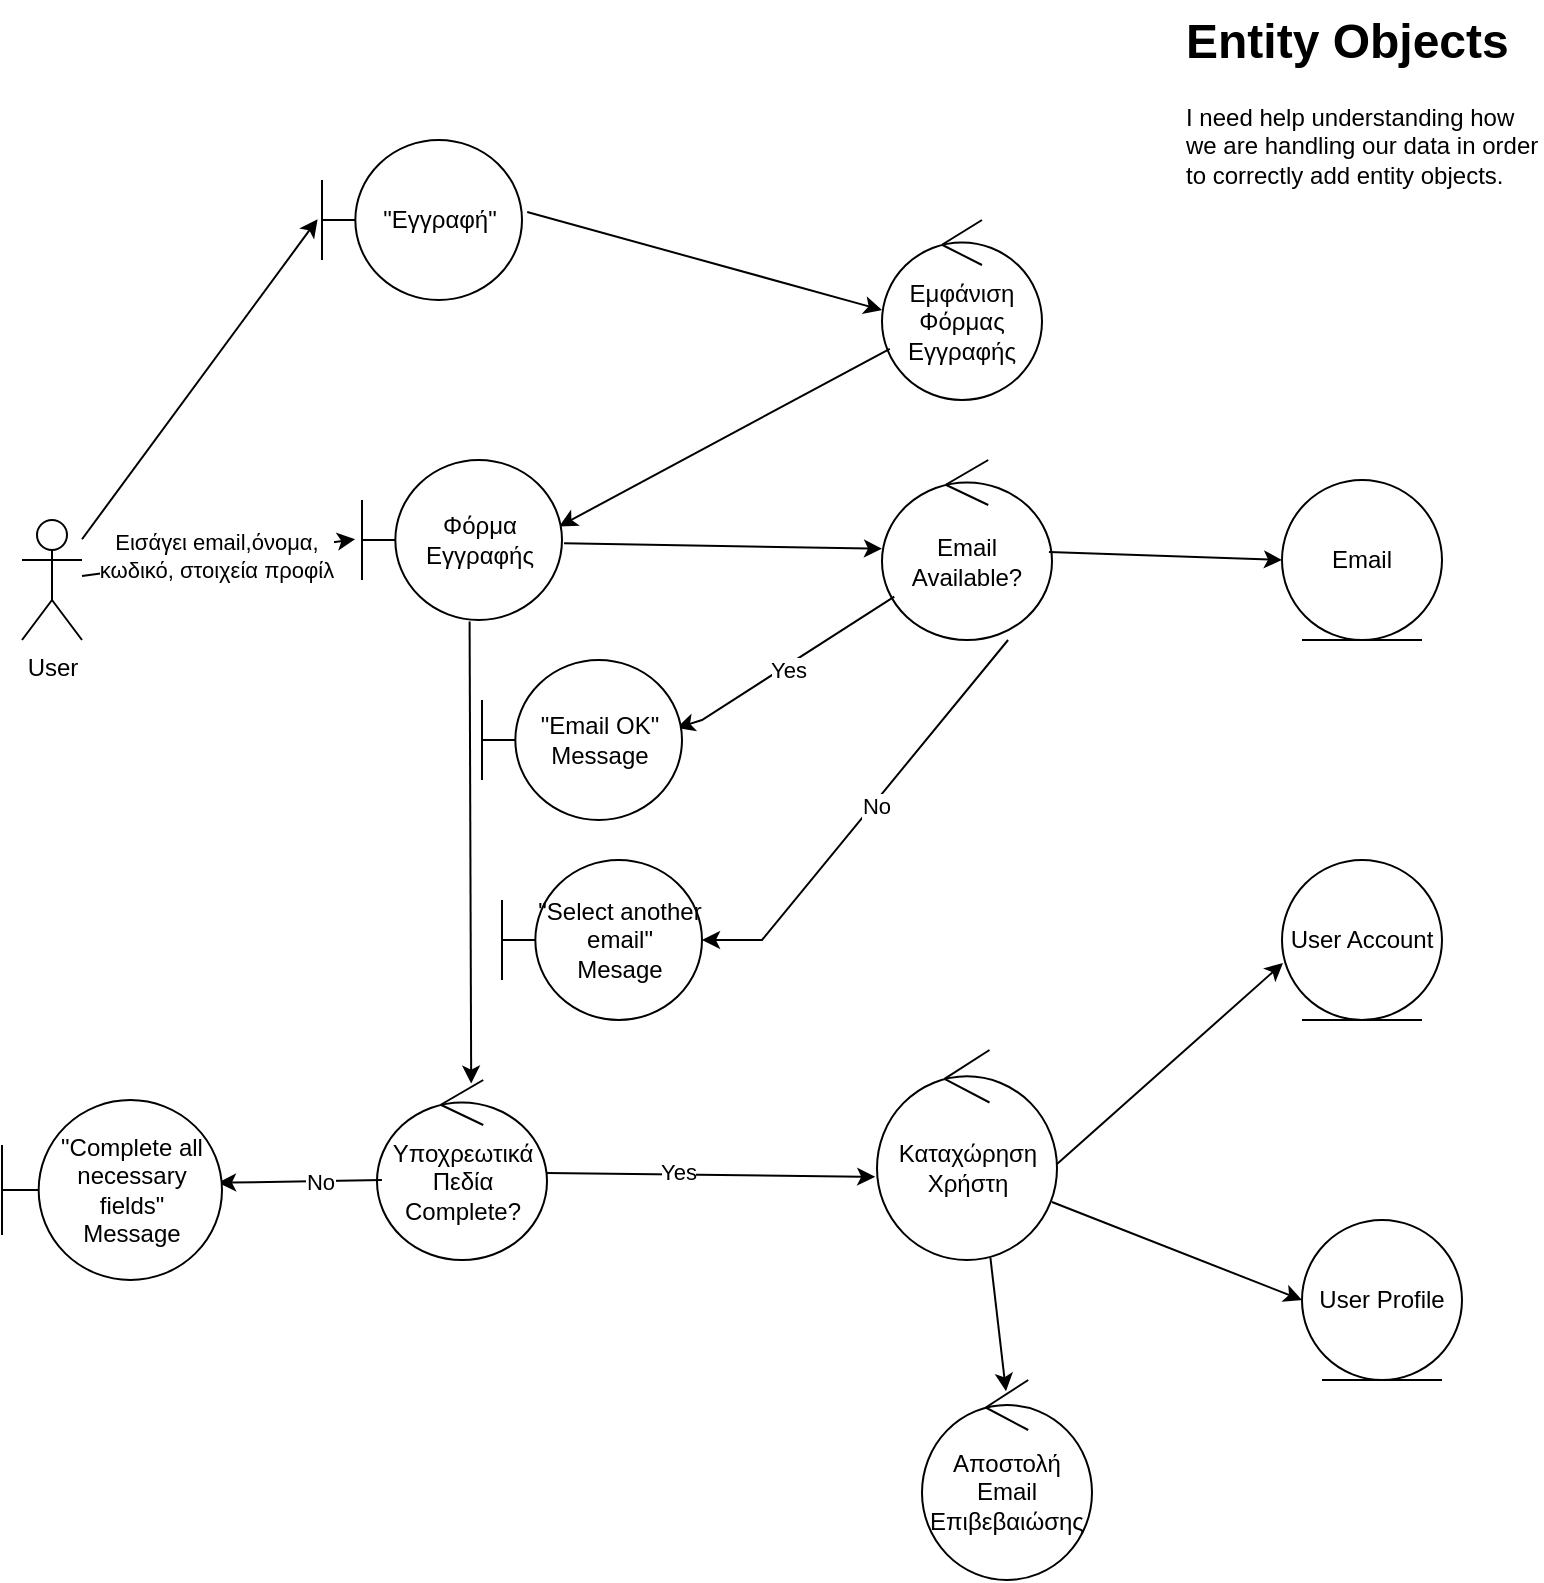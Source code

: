 <mxfile version="26.2.15">
  <diagram name="Page-1" id="YamRjd7C2qqK7Gs5wqMQ">
    <mxGraphModel dx="789" dy="1069" grid="1" gridSize="10" guides="1" tooltips="1" connect="1" arrows="1" fold="1" page="1" pageScale="1" pageWidth="850" pageHeight="1100" math="0" shadow="0">
      <root>
        <mxCell id="0" />
        <mxCell id="1" parent="0" />
        <mxCell id="sBH0ZGKMRaF1Ydb4D2Og-1" value="User&lt;div&gt;&lt;br&gt;&lt;/div&gt;" style="shape=umlActor;verticalLabelPosition=bottom;verticalAlign=top;html=1;outlineConnect=0;" parent="1" vertex="1">
          <mxGeometry x="60" y="290" width="30" height="60" as="geometry" />
        </mxCell>
        <mxCell id="sBH0ZGKMRaF1Ydb4D2Og-2" value="&quot;Εγγραφή&quot;" style="shape=umlBoundary;whiteSpace=wrap;html=1;" parent="1" vertex="1">
          <mxGeometry x="210" y="100" width="100" height="80" as="geometry" />
        </mxCell>
        <mxCell id="sBH0ZGKMRaF1Ydb4D2Og-3" value="" style="endArrow=classic;html=1;rounded=0;entryX=-0.022;entryY=0.495;entryDx=0;entryDy=0;entryPerimeter=0;" parent="1" source="sBH0ZGKMRaF1Ydb4D2Og-1" target="sBH0ZGKMRaF1Ydb4D2Og-2" edge="1">
          <mxGeometry width="50" height="50" relative="1" as="geometry">
            <mxPoint x="150" y="240" as="sourcePoint" />
            <mxPoint x="200" y="190" as="targetPoint" />
          </mxGeometry>
        </mxCell>
        <mxCell id="sBH0ZGKMRaF1Ydb4D2Og-4" value="" style="endArrow=classic;html=1;rounded=0;exitX=1.026;exitY=0.45;exitDx=0;exitDy=0;exitPerimeter=0;entryX=0;entryY=0.5;entryDx=0;entryDy=0;entryPerimeter=0;" parent="1" source="sBH0ZGKMRaF1Ydb4D2Og-2" target="sBH0ZGKMRaF1Ydb4D2Og-5" edge="1">
          <mxGeometry width="50" height="50" relative="1" as="geometry">
            <mxPoint x="440" y="160" as="sourcePoint" />
            <mxPoint x="460" y="140" as="targetPoint" />
          </mxGeometry>
        </mxCell>
        <mxCell id="sBH0ZGKMRaF1Ydb4D2Og-5" value="Εμφάνιση Φόρμας Εγγραφής" style="ellipse;shape=umlControl;whiteSpace=wrap;html=1;" parent="1" vertex="1">
          <mxGeometry x="490" y="140" width="80" height="90" as="geometry" />
        </mxCell>
        <mxCell id="sBH0ZGKMRaF1Ydb4D2Og-6" value="" style="endArrow=classic;html=1;rounded=0;entryX=0.986;entryY=0.415;entryDx=0;entryDy=0;entryPerimeter=0;" parent="1" source="sBH0ZGKMRaF1Ydb4D2Og-5" target="sBH0ZGKMRaF1Ydb4D2Og-7" edge="1">
          <mxGeometry width="50" height="50" relative="1" as="geometry">
            <mxPoint x="330" y="330" as="sourcePoint" />
            <mxPoint x="380" y="280" as="targetPoint" />
          </mxGeometry>
        </mxCell>
        <mxCell id="sBH0ZGKMRaF1Ydb4D2Og-7" value="Φόρμα Εγγραφής" style="shape=umlBoundary;whiteSpace=wrap;html=1;" parent="1" vertex="1">
          <mxGeometry x="230" y="260" width="100" height="80" as="geometry" />
        </mxCell>
        <mxCell id="sBH0ZGKMRaF1Ydb4D2Og-8" value="" style="endArrow=classic;html=1;rounded=0;entryX=-0.034;entryY=0.495;entryDx=0;entryDy=0;entryPerimeter=0;" parent="1" source="sBH0ZGKMRaF1Ydb4D2Og-1" target="sBH0ZGKMRaF1Ydb4D2Og-7" edge="1">
          <mxGeometry width="50" height="50" relative="1" as="geometry">
            <mxPoint x="140" y="320" as="sourcePoint" />
            <mxPoint x="190" y="270" as="targetPoint" />
          </mxGeometry>
        </mxCell>
        <mxCell id="sBH0ZGKMRaF1Ydb4D2Og-9" value="Eισάγει email,όνομα,&lt;div&gt;κωδικό, στοιχεία προφίλ&lt;/div&gt;" style="edgeLabel;html=1;align=center;verticalAlign=middle;resizable=0;points=[];" parent="sBH0ZGKMRaF1Ydb4D2Og-8" vertex="1" connectable="0">
          <mxGeometry x="-0.029" y="1" relative="1" as="geometry">
            <mxPoint as="offset" />
          </mxGeometry>
        </mxCell>
        <mxCell id="sBH0ZGKMRaF1Ydb4D2Og-10" value="" style="endArrow=classic;html=1;rounded=0;exitX=1.01;exitY=0.52;exitDx=0;exitDy=0;exitPerimeter=0;" parent="1" source="sBH0ZGKMRaF1Ydb4D2Og-7" target="sBH0ZGKMRaF1Ydb4D2Og-11" edge="1">
          <mxGeometry width="50" height="50" relative="1" as="geometry">
            <mxPoint x="490" y="340" as="sourcePoint" />
            <mxPoint x="490" y="300" as="targetPoint" />
          </mxGeometry>
        </mxCell>
        <mxCell id="sBH0ZGKMRaF1Ydb4D2Og-11" value="Email Available?" style="ellipse;shape=umlControl;whiteSpace=wrap;html=1;" parent="1" vertex="1">
          <mxGeometry x="490" y="260" width="85" height="90" as="geometry" />
        </mxCell>
        <mxCell id="sBH0ZGKMRaF1Ydb4D2Og-12" value="" style="endArrow=classic;html=1;rounded=0;entryX=0.974;entryY=0.425;entryDx=0;entryDy=0;entryPerimeter=0;" parent="1" source="sBH0ZGKMRaF1Ydb4D2Og-11" target="sBH0ZGKMRaF1Ydb4D2Og-14" edge="1">
          <mxGeometry width="50" height="50" relative="1" as="geometry">
            <mxPoint x="320" y="470" as="sourcePoint" />
            <mxPoint x="340" y="380" as="targetPoint" />
            <Array as="points">
              <mxPoint x="400" y="390" />
            </Array>
          </mxGeometry>
        </mxCell>
        <mxCell id="sBH0ZGKMRaF1Ydb4D2Og-13" value="Yes" style="edgeLabel;html=1;align=center;verticalAlign=middle;resizable=0;points=[];" parent="sBH0ZGKMRaF1Ydb4D2Og-12" vertex="1" connectable="0">
          <mxGeometry x="0.011" y="2" relative="1" as="geometry">
            <mxPoint as="offset" />
          </mxGeometry>
        </mxCell>
        <mxCell id="sBH0ZGKMRaF1Ydb4D2Og-14" value="&quot;Email OK&quot; Message" style="shape=umlBoundary;whiteSpace=wrap;html=1;" parent="1" vertex="1">
          <mxGeometry x="290" y="360" width="100" height="80" as="geometry" />
        </mxCell>
        <mxCell id="sBH0ZGKMRaF1Ydb4D2Og-15" value="&quot;Select another email&quot;&lt;div&gt;Mesage&lt;/div&gt;" style="shape=umlBoundary;whiteSpace=wrap;html=1;" parent="1" vertex="1">
          <mxGeometry x="300" y="460" width="100" height="80" as="geometry" />
        </mxCell>
        <mxCell id="sBH0ZGKMRaF1Ydb4D2Og-16" value="" style="endArrow=classic;html=1;rounded=0;exitX=0.271;exitY=0.947;exitDx=0;exitDy=0;exitPerimeter=0;" parent="1" target="sBH0ZGKMRaF1Ydb4D2Og-15" edge="1">
          <mxGeometry width="50" height="50" relative="1" as="geometry">
            <mxPoint x="553.035" y="350.0" as="sourcePoint" />
            <mxPoint x="442.6" y="500.77" as="targetPoint" />
            <Array as="points">
              <mxPoint x="430" y="500" />
            </Array>
          </mxGeometry>
        </mxCell>
        <mxCell id="sBH0ZGKMRaF1Ydb4D2Og-17" value="No" style="edgeLabel;html=1;align=center;verticalAlign=middle;resizable=0;points=[];" parent="sBH0ZGKMRaF1Ydb4D2Og-16" vertex="1" connectable="0">
          <mxGeometry x="-0.051" y="1" relative="1" as="geometry">
            <mxPoint as="offset" />
          </mxGeometry>
        </mxCell>
        <mxCell id="sBH0ZGKMRaF1Ydb4D2Og-18" value="" style="endArrow=classic;html=1;rounded=0;exitX=0.538;exitY=1.01;exitDx=0;exitDy=0;exitPerimeter=0;entryX=0.554;entryY=0.02;entryDx=0;entryDy=0;entryPerimeter=0;" parent="1" source="sBH0ZGKMRaF1Ydb4D2Og-7" target="sBH0ZGKMRaF1Ydb4D2Og-19" edge="1">
          <mxGeometry width="50" height="50" relative="1" as="geometry">
            <mxPoint x="220" y="470" as="sourcePoint" />
            <mxPoint x="280" y="580" as="targetPoint" />
          </mxGeometry>
        </mxCell>
        <mxCell id="sBH0ZGKMRaF1Ydb4D2Og-19" value="Yποχρεωτικά Πεδία Complete?" style="ellipse;shape=umlControl;whiteSpace=wrap;html=1;" parent="1" vertex="1">
          <mxGeometry x="237.5" y="570" width="85" height="90" as="geometry" />
        </mxCell>
        <mxCell id="sBH0ZGKMRaF1Ydb4D2Og-20" value="" style="endArrow=classic;html=1;rounded=0;exitX=0.997;exitY=0.516;exitDx=0;exitDy=0;exitPerimeter=0;entryX=-0.01;entryY=0.604;entryDx=0;entryDy=0;entryPerimeter=0;" parent="1" source="sBH0ZGKMRaF1Ydb4D2Og-19" target="sBH0ZGKMRaF1Ydb4D2Og-25" edge="1">
          <mxGeometry width="50" height="50" relative="1" as="geometry">
            <mxPoint x="450" y="620" as="sourcePoint" />
            <mxPoint x="480" y="616" as="targetPoint" />
          </mxGeometry>
        </mxCell>
        <mxCell id="sBH0ZGKMRaF1Ydb4D2Og-21" value="Yes" style="edgeLabel;html=1;align=center;verticalAlign=middle;resizable=0;points=[];" parent="sBH0ZGKMRaF1Ydb4D2Og-20" vertex="1" connectable="0">
          <mxGeometry x="-0.212" y="1" relative="1" as="geometry">
            <mxPoint as="offset" />
          </mxGeometry>
        </mxCell>
        <mxCell id="sBH0ZGKMRaF1Ydb4D2Og-22" value="" style="endArrow=classic;html=1;rounded=0;exitX=0.029;exitY=0.556;exitDx=0;exitDy=0;exitPerimeter=0;entryX=0.982;entryY=0.46;entryDx=0;entryDy=0;entryPerimeter=0;" parent="1" source="sBH0ZGKMRaF1Ydb4D2Og-19" target="sBH0ZGKMRaF1Ydb4D2Og-24" edge="1">
          <mxGeometry width="50" height="50" relative="1" as="geometry">
            <mxPoint x="140" y="550" as="sourcePoint" />
            <mxPoint x="150" y="620" as="targetPoint" />
          </mxGeometry>
        </mxCell>
        <mxCell id="sBH0ZGKMRaF1Ydb4D2Og-23" value="No" style="edgeLabel;html=1;align=center;verticalAlign=middle;resizable=0;points=[];" parent="sBH0ZGKMRaF1Ydb4D2Og-22" vertex="1" connectable="0">
          <mxGeometry x="-0.232" relative="1" as="geometry">
            <mxPoint as="offset" />
          </mxGeometry>
        </mxCell>
        <mxCell id="sBH0ZGKMRaF1Ydb4D2Og-24" value="&quot;Complete all necessary fields&quot;&lt;div&gt;Message&lt;/div&gt;" style="shape=umlBoundary;whiteSpace=wrap;html=1;" parent="1" vertex="1">
          <mxGeometry x="50" y="580" width="110" height="90" as="geometry" />
        </mxCell>
        <mxCell id="sBH0ZGKMRaF1Ydb4D2Og-25" value="Καταχώρηση Χρήστη" style="ellipse;shape=umlControl;whiteSpace=wrap;html=1;" parent="1" vertex="1">
          <mxGeometry x="487.5" y="555" width="90" height="105" as="geometry" />
        </mxCell>
        <mxCell id="sBH0ZGKMRaF1Ydb4D2Og-26" value="" style="endArrow=classic;html=1;rounded=0;exitX=0.63;exitY=0.989;exitDx=0;exitDy=0;exitPerimeter=0;entryX=0.494;entryY=0.056;entryDx=0;entryDy=0;entryPerimeter=0;" parent="1" source="sBH0ZGKMRaF1Ydb4D2Og-25" target="sBH0ZGKMRaF1Ydb4D2Og-27" edge="1">
          <mxGeometry width="50" height="50" relative="1" as="geometry">
            <mxPoint x="450" y="800" as="sourcePoint" />
            <mxPoint x="530" y="730" as="targetPoint" />
          </mxGeometry>
        </mxCell>
        <mxCell id="sBH0ZGKMRaF1Ydb4D2Og-27" value="Αποστολή Email Επιβεβαιώσης" style="ellipse;shape=umlControl;whiteSpace=wrap;html=1;" parent="1" vertex="1">
          <mxGeometry x="510" y="720" width="85" height="100" as="geometry" />
        </mxCell>
        <mxCell id="zT7LPsAcB5WtvNy9oaxt-1" value="Email" style="ellipse;shape=umlEntity;whiteSpace=wrap;html=1;" vertex="1" parent="1">
          <mxGeometry x="690" y="270" width="80" height="80" as="geometry" />
        </mxCell>
        <mxCell id="zT7LPsAcB5WtvNy9oaxt-2" value="" style="endArrow=classic;html=1;rounded=0;exitX=0.982;exitY=0.511;exitDx=0;exitDy=0;exitPerimeter=0;entryX=0;entryY=0.5;entryDx=0;entryDy=0;" edge="1" parent="1" source="sBH0ZGKMRaF1Ydb4D2Og-11" target="zT7LPsAcB5WtvNy9oaxt-1">
          <mxGeometry width="50" height="50" relative="1" as="geometry">
            <mxPoint x="620" y="330" as="sourcePoint" />
            <mxPoint x="670" y="280" as="targetPoint" />
          </mxGeometry>
        </mxCell>
        <mxCell id="zT7LPsAcB5WtvNy9oaxt-3" value="" style="endArrow=classic;html=1;rounded=0;exitX=1;exitY=0.543;exitDx=0;exitDy=0;exitPerimeter=0;entryX=0.006;entryY=0.644;entryDx=0;entryDy=0;entryPerimeter=0;" edge="1" parent="1" source="sBH0ZGKMRaF1Ydb4D2Og-25" target="zT7LPsAcB5WtvNy9oaxt-5">
          <mxGeometry width="50" height="50" relative="1" as="geometry">
            <mxPoint x="660" y="620" as="sourcePoint" />
            <mxPoint x="660" y="520" as="targetPoint" />
            <Array as="points" />
          </mxGeometry>
        </mxCell>
        <mxCell id="zT7LPsAcB5WtvNy9oaxt-4" value="" style="endArrow=classic;html=1;rounded=0;exitX=0.972;exitY=0.724;exitDx=0;exitDy=0;exitPerimeter=0;entryX=0;entryY=0.5;entryDx=0;entryDy=0;" edge="1" parent="1" source="sBH0ZGKMRaF1Ydb4D2Og-25" target="zT7LPsAcB5WtvNy9oaxt-6">
          <mxGeometry width="50" height="50" relative="1" as="geometry">
            <mxPoint x="660" y="650" as="sourcePoint" />
            <mxPoint x="680" y="680" as="targetPoint" />
          </mxGeometry>
        </mxCell>
        <mxCell id="zT7LPsAcB5WtvNy9oaxt-5" value="User Account" style="ellipse;shape=umlEntity;whiteSpace=wrap;html=1;" vertex="1" parent="1">
          <mxGeometry x="690" y="460" width="80" height="80" as="geometry" />
        </mxCell>
        <mxCell id="zT7LPsAcB5WtvNy9oaxt-6" value="User Profile" style="ellipse;shape=umlEntity;whiteSpace=wrap;html=1;" vertex="1" parent="1">
          <mxGeometry x="700" y="640" width="80" height="80" as="geometry" />
        </mxCell>
        <mxCell id="zT7LPsAcB5WtvNy9oaxt-7" value="&lt;h1 style=&quot;margin-top: 0px;&quot;&gt;Entity Objects&lt;/h1&gt;&lt;div&gt;I need help understanding how we are handling our data in order to correctly add entity objects.&lt;/div&gt;" style="text;html=1;whiteSpace=wrap;overflow=hidden;rounded=0;" vertex="1" parent="1">
          <mxGeometry x="640" y="30" width="180" height="120" as="geometry" />
        </mxCell>
      </root>
    </mxGraphModel>
  </diagram>
</mxfile>
